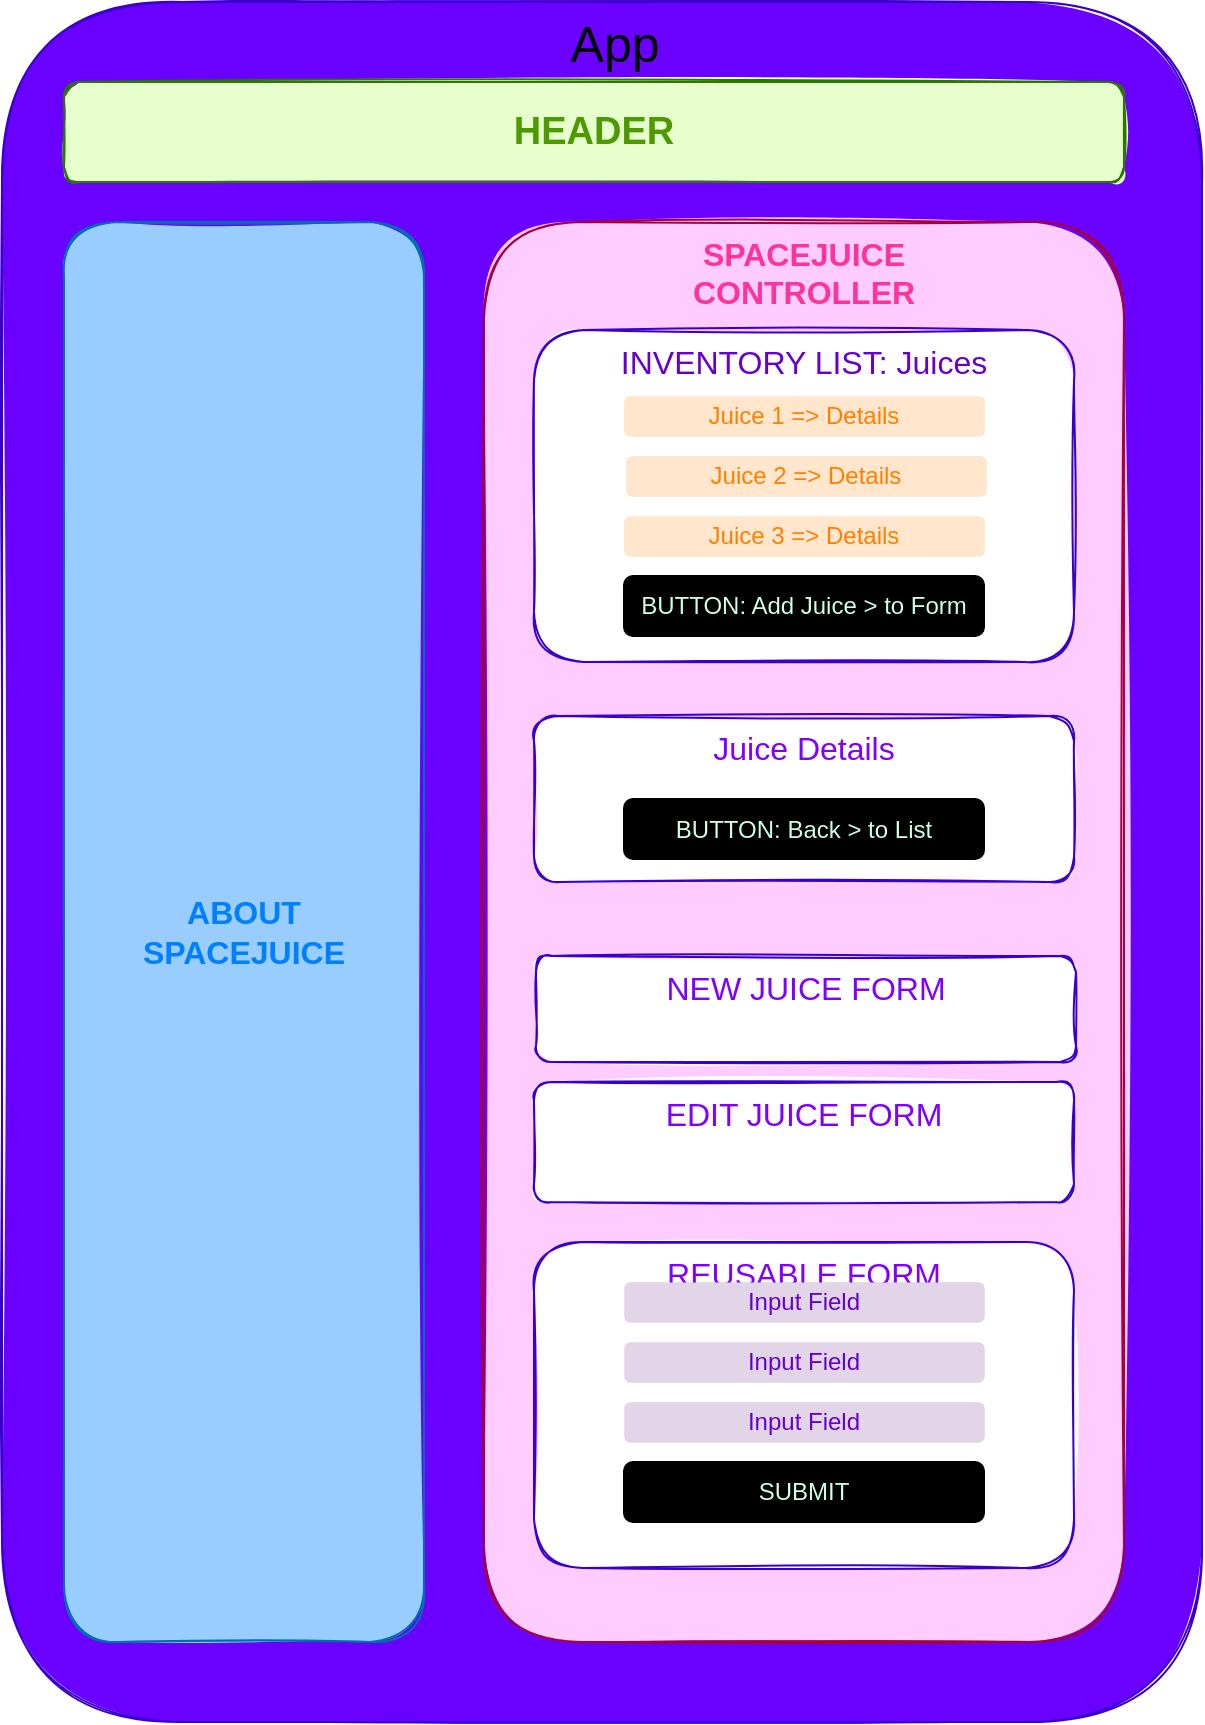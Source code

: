 <mxfile>
    <diagram id="GrAh-rpO2QakaHbhW3Zy" name="Page-1">
        <mxGraphModel dx="349" dy="1286" grid="1" gridSize="10" guides="1" tooltips="1" connect="1" arrows="1" fold="1" page="1" pageScale="1" pageWidth="850" pageHeight="1100" math="0" shadow="0">
            <root>
                <mxCell id="0"/>
                <mxCell id="1" parent="0"/>
                <mxCell id="2" value="" style="rounded=1;whiteSpace=wrap;html=1;fillColor=#6a00ff;strokeColor=#3700CC;shadow=0;sketch=1;glass=0;fontStyle=1;labelBackgroundColor=none;fontColor=#ffffff;fillStyle=solid;" vertex="1" parent="1">
                    <mxGeometry x="89" y="30" width="600" height="860" as="geometry"/>
                </mxCell>
                <mxCell id="OT1H48VvFOvR_x2BKqIV-1" value="&lt;font color=&quot;#4d9900&quot;&gt;&lt;font style=&quot;font-size: 19px&quot;&gt;HEAD&lt;/font&gt;&lt;font style=&quot;font-size: 19px&quot;&gt;&lt;font style=&quot;font-size: 19px&quot;&gt;E&lt;/font&gt;R&lt;/font&gt;&lt;/font&gt;" style="rounded=1;whiteSpace=wrap;html=1;fillColor=#E6FFCC;strokeColor=#2D7600;shadow=0;sketch=1;glass=0;fontStyle=1;labelBackgroundColor=none;fontColor=#ffffff;fillStyle=solid;" parent="1" vertex="1">
                    <mxGeometry x="120" y="70" width="530" height="50" as="geometry"/>
                </mxCell>
                <mxCell id="OT1H48VvFOvR_x2BKqIV-2" value="&lt;font color=&quot;#ff3399&quot;&gt;&lt;span style=&quot;font-size: 16px&quot;&gt;&lt;b&gt;SPACEJUICE&lt;br&gt;CONTROL&lt;/b&gt;&lt;/span&gt;&lt;b style=&quot;font-size: 16px&quot;&gt;LER&lt;/b&gt;&lt;/font&gt;&lt;span style=&quot;font-size: 16px&quot;&gt;&lt;b&gt;&lt;font color=&quot;#ff3399&quot;&gt;&lt;br&gt;&lt;/font&gt;&lt;br&gt;&lt;/b&gt;&lt;/span&gt;" style="whiteSpace=wrap;html=1;rounded=1;shadow=0;glass=0;labelBackgroundColor=none;sketch=1;fontFamily=Helvetica;fontSize=12;fontColor=#ffffff;strokeColor=#A50040;fillColor=#FFCCFF;fillStyle=solid;horizontal=1;verticalAlign=top;" parent="1" vertex="1">
                    <mxGeometry x="330" y="140" width="320" height="710" as="geometry"/>
                </mxCell>
                <mxCell id="OT1H48VvFOvR_x2BKqIV-3" value="&lt;b&gt;&lt;font style=&quot;font-size: 16px&quot; color=&quot;#007fff&quot;&gt;ABOUT &lt;br&gt;SPACEJUICE&lt;/font&gt;&lt;/b&gt;" style="whiteSpace=wrap;html=1;rounded=1;shadow=0;glass=0;labelBackgroundColor=none;sketch=1;fontFamily=Helvetica;fontSize=12;fontColor=#ffffff;strokeColor=#006EAF;fillColor=#99CCFF;fillStyle=solid;" parent="1" vertex="1">
                    <mxGeometry x="120" y="140" width="180" height="710" as="geometry"/>
                </mxCell>
                <mxCell id="OT1H48VvFOvR_x2BKqIV-4" value="&lt;font color=&quot;#6600cc&quot;&gt;INVENTORY LIST: Juices&lt;/font&gt;" style="whiteSpace=wrap;html=1;rounded=1;shadow=0;glass=0;labelBackgroundColor=none;sketch=1;fillStyle=solid;fontFamily=Helvetica;fontSize=16;fontColor=#ffffff;strokeColor=#3700CC;fillColor=#FFFFFF;verticalAlign=top;" parent="1" vertex="1">
                    <mxGeometry x="355" y="194" width="270" height="166" as="geometry"/>
                </mxCell>
                <mxCell id="OT1H48VvFOvR_x2BKqIV-5" value="&lt;font color=&quot;#7f00ff&quot;&gt;Juice Details&lt;/font&gt;" style="whiteSpace=wrap;html=1;rounded=1;shadow=0;glass=0;labelBackgroundColor=none;sketch=1;fillStyle=solid;fontFamily=Helvetica;fontSize=16;fontColor=#ffffff;strokeColor=#3700CC;fillColor=#FFFFFF;verticalAlign=top;" parent="1" vertex="1">
                    <mxGeometry x="355" y="387" width="270" height="83" as="geometry"/>
                </mxCell>
                <mxCell id="OT1H48VvFOvR_x2BKqIV-7" value="&lt;font color=&quot;#ccffe6&quot;&gt;BUTTON: Add Juice &amp;gt; to Form&lt;/font&gt;" style="whiteSpace=wrap;html=1;fillColor=#000000;rounded=1;" parent="1" vertex="1">
                    <mxGeometry x="400" y="317" width="180" height="30" as="geometry"/>
                </mxCell>
                <mxCell id="OT1H48VvFOvR_x2BKqIV-9" value="&lt;font color=&quot;#ccffe6&quot;&gt;BUTTON: Back &amp;gt; to List&lt;/font&gt;" style="whiteSpace=wrap;html=1;fillColor=#000000;rounded=1;" parent="1" vertex="1">
                    <mxGeometry x="400" y="428.5" width="180" height="30" as="geometry"/>
                </mxCell>
                <mxCell id="OT1H48VvFOvR_x2BKqIV-13" value="&lt;font color=&quot;#ff8000&quot;&gt;Juice 1 =&amp;gt; Details&lt;/font&gt;" style="whiteSpace=wrap;html=1;fillColor=#ffe6cc;rounded=1;strokeColor=#d79b00;strokeWidth=0;" parent="1" vertex="1">
                    <mxGeometry x="400" y="227" width="180" height="20" as="geometry"/>
                </mxCell>
                <mxCell id="OT1H48VvFOvR_x2BKqIV-14" value="&lt;font color=&quot;#ff8000&quot;&gt;Juice 2&amp;nbsp;&lt;/font&gt;&lt;span style=&quot;color: rgb(255 , 128 , 0)&quot;&gt;=&amp;gt; Details&lt;/span&gt;" style="whiteSpace=wrap;html=1;fillColor=#ffe6cc;rounded=1;strokeColor=#d79b00;strokeWidth=0;" parent="1" vertex="1">
                    <mxGeometry x="401" y="257" width="180" height="20" as="geometry"/>
                </mxCell>
                <mxCell id="OT1H48VvFOvR_x2BKqIV-15" value="&lt;font color=&quot;#ff8000&quot;&gt;Juice 3&amp;nbsp;&lt;/font&gt;&lt;span style=&quot;color: rgb(255 , 128 , 0)&quot;&gt;=&amp;gt; Details&lt;/span&gt;" style="whiteSpace=wrap;html=1;fillColor=#ffe6cc;rounded=1;strokeColor=#d79b00;strokeWidth=0;" parent="1" vertex="1">
                    <mxGeometry x="400" y="287" width="180" height="20" as="geometry"/>
                </mxCell>
                <mxCell id="OT1H48VvFOvR_x2BKqIV-16" value="&lt;font color=&quot;#7f00ff&quot;&gt;NEW JUICE FORM&lt;/font&gt;" style="whiteSpace=wrap;html=1;rounded=1;shadow=0;glass=0;labelBackgroundColor=none;sketch=1;fillStyle=solid;fontFamily=Helvetica;fontSize=16;fontColor=#ffffff;strokeColor=#3700CC;fillColor=#FFFFFF;verticalAlign=top;" parent="1" vertex="1">
                    <mxGeometry x="356" y="507" width="270" height="53" as="geometry"/>
                </mxCell>
                <mxCell id="4" value="&lt;font style=&quot;font-size: 25px&quot;&gt;App&lt;/font&gt;" style="text;html=1;resizable=0;autosize=1;align=center;verticalAlign=middle;points=[];fillColor=none;strokeColor=none;rounded=0;" vertex="1" parent="1">
                    <mxGeometry x="365" y="40" width="60" height="20" as="geometry"/>
                </mxCell>
                <mxCell id="5" value="&lt;font color=&quot;#7f00ff&quot;&gt;EDIT JUICE FORM&lt;/font&gt;" style="whiteSpace=wrap;html=1;rounded=1;shadow=0;glass=0;labelBackgroundColor=none;sketch=1;fillStyle=solid;fontFamily=Helvetica;fontSize=16;fontColor=#ffffff;strokeColor=#3700CC;fillColor=#FFFFFF;verticalAlign=top;" vertex="1" parent="1">
                    <mxGeometry x="355" y="570" width="270" height="60" as="geometry"/>
                </mxCell>
                <mxCell id="10" value="&lt;font color=&quot;#7f00ff&quot;&gt;REUSABLE FORM&lt;/font&gt;" style="whiteSpace=wrap;html=1;rounded=1;shadow=0;glass=0;labelBackgroundColor=none;sketch=1;fillStyle=solid;fontFamily=Helvetica;fontSize=16;fontColor=#ffffff;strokeColor=#3700CC;fillColor=#FFFFFF;verticalAlign=top;" vertex="1" parent="1">
                    <mxGeometry x="355" y="650" width="270" height="163" as="geometry"/>
                </mxCell>
                <mxCell id="11" value="&lt;font color=&quot;#ccffe6&quot;&gt;SUBMIT&lt;/font&gt;" style="whiteSpace=wrap;html=1;fillColor=#000000;rounded=1;" vertex="1" parent="1">
                    <mxGeometry x="400" y="760" width="180" height="30" as="geometry"/>
                </mxCell>
                <mxCell id="12" value="&lt;font&gt;Input Field&lt;/font&gt;" style="whiteSpace=wrap;html=1;fillColor=#e1d5e7;rounded=1;strokeColor=#9673a6;fontColor=#6600CC;strokeWidth=0;" vertex="1" parent="1">
                    <mxGeometry x="400" y="670" width="180" height="20" as="geometry"/>
                </mxCell>
                <mxCell id="13" value="&lt;font&gt;Input Field&lt;/font&gt;" style="whiteSpace=wrap;html=1;fillColor=#e1d5e7;rounded=1;strokeColor=#9673a6;fontColor=#6600CC;strokeWidth=0;" vertex="1" parent="1">
                    <mxGeometry x="400" y="700" width="180" height="20" as="geometry"/>
                </mxCell>
                <mxCell id="14" value="&lt;font&gt;Input Field&lt;/font&gt;" style="whiteSpace=wrap;html=1;fillColor=#e1d5e7;rounded=1;strokeColor=#9673a6;fontColor=#6600CC;strokeWidth=0;" vertex="1" parent="1">
                    <mxGeometry x="400" y="730" width="180" height="20" as="geometry"/>
                </mxCell>
            </root>
        </mxGraphModel>
    </diagram>
</mxfile>